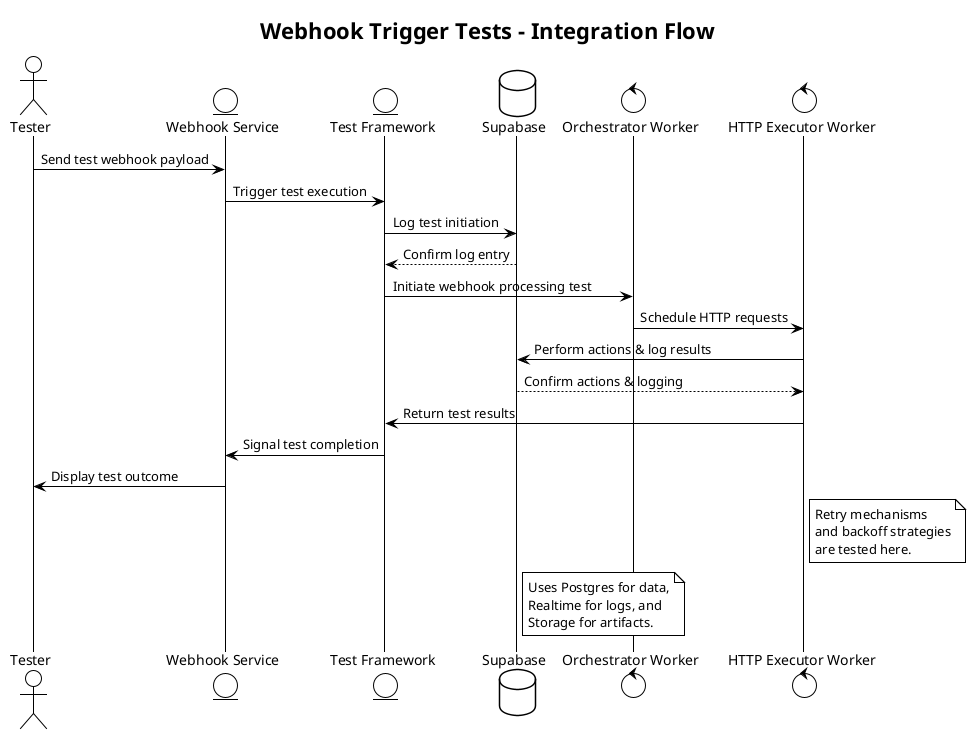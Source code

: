 @startuml
!theme plain

title Webhook Trigger Tests - Integration Flow

actor Tester
entity "Webhook Service" as Webhook
entity "Test Framework" as Framework
database "Supabase" as Supabase
control "Orchestrator Worker" as Orchestrator
control "HTTP Executor Worker" as Executor

Tester -> Webhook : Send test webhook payload
Webhook -> Framework : Trigger test execution
Framework -> Supabase : Log test initiation
Supabase --> Framework : Confirm log entry

Framework -> Orchestrator : Initiate webhook processing test
Orchestrator -> Executor : Schedule HTTP requests
Executor -> Supabase : Perform actions & log results
Supabase --> Executor : Confirm actions & logging

Executor -> Framework : Return test results
Framework -> Webhook : Signal test completion
Webhook -> Tester : Display test outcome

note right of Executor : Retry mechanisms\nand backoff strategies\nare tested here.

note right of Supabase : Uses Postgres for data,\nRealtime for logs, and\nStorage for artifacts.

@enduml